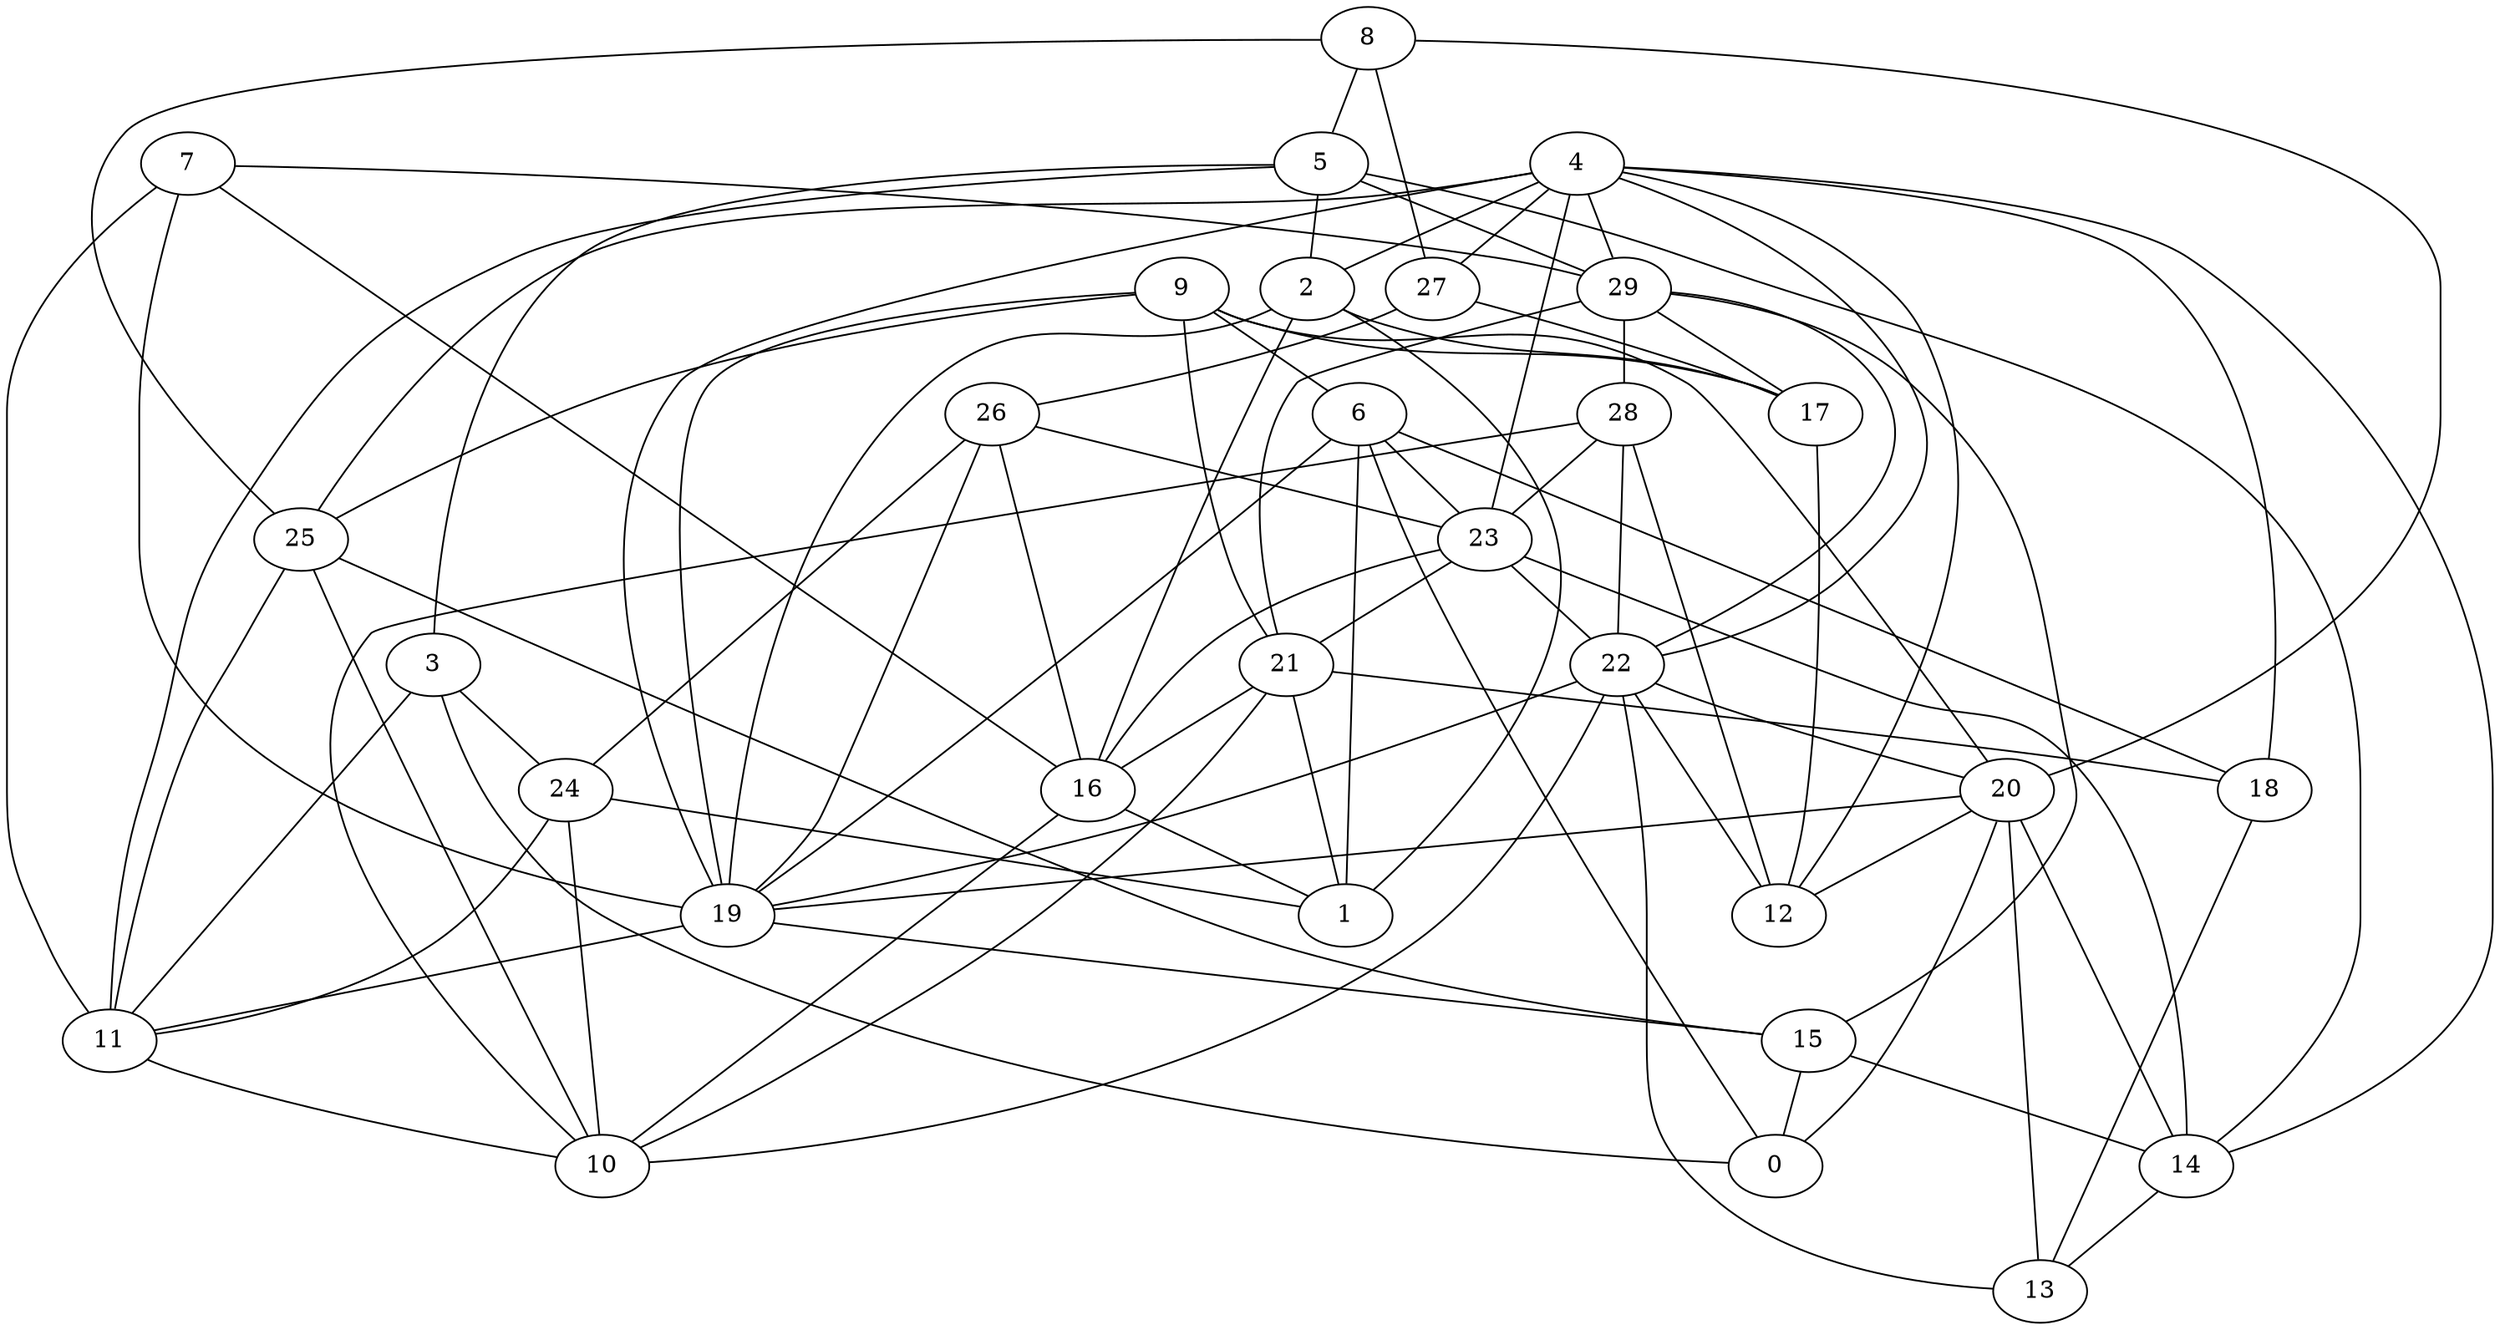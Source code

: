 digraph GG_graph {

subgraph G_graph {
edge [color = black]
"29" -> "21" [dir = none]
"29" -> "28" [dir = none]
"15" -> "0" [dir = none]
"15" -> "14" [dir = none]
"4" -> "12" [dir = none]
"4" -> "14" [dir = none]
"4" -> "27" [dir = none]
"4" -> "2" [dir = none]
"4" -> "19" [dir = none]
"4" -> "23" [dir = none]
"4" -> "22" [dir = none]
"4" -> "18" [dir = none]
"18" -> "13" [dir = none]
"5" -> "29" [dir = none]
"5" -> "14" [dir = none]
"5" -> "11" [dir = none]
"5" -> "2" [dir = none]
"5" -> "3" [dir = none]
"27" -> "26" [dir = none]
"26" -> "24" [dir = none]
"26" -> "16" [dir = none]
"26" -> "23" [dir = none]
"20" -> "19" [dir = none]
"20" -> "0" [dir = none]
"20" -> "13" [dir = none]
"20" -> "12" [dir = none]
"23" -> "21" [dir = none]
"23" -> "16" [dir = none]
"23" -> "22" [dir = none]
"23" -> "14" [dir = none]
"21" -> "18" [dir = none]
"21" -> "10" [dir = none]
"21" -> "16" [dir = none]
"8" -> "5" [dir = none]
"8" -> "20" [dir = none]
"28" -> "12" [dir = none]
"28" -> "23" [dir = none]
"7" -> "11" [dir = none]
"7" -> "16" [dir = none]
"16" -> "1" [dir = none]
"16" -> "10" [dir = none]
"25" -> "15" [dir = none]
"25" -> "10" [dir = none]
"2" -> "1" [dir = none]
"2" -> "19" [dir = none]
"2" -> "17" [dir = none]
"9" -> "6" [dir = none]
"9" -> "19" [dir = none]
"9" -> "20" [dir = none]
"22" -> "19" [dir = none]
"22" -> "20" [dir = none]
"22" -> "10" [dir = none]
"17" -> "12" [dir = none]
"24" -> "1" [dir = none]
"19" -> "11" [dir = none]
"19" -> "15" [dir = none]
"3" -> "11" [dir = none]
"6" -> "19" [dir = none]
"6" -> "0" [dir = none]
"3" -> "24" [dir = none]
"21" -> "1" [dir = none]
"27" -> "17" [dir = none]
"7" -> "19" [dir = none]
"2" -> "16" [dir = none]
"29" -> "17" [dir = none]
"6" -> "18" [dir = none]
"4" -> "29" [dir = none]
"26" -> "19" [dir = none]
"8" -> "27" [dir = none]
"9" -> "25" [dir = none]
"20" -> "14" [dir = none]
"28" -> "22" [dir = none]
"29" -> "22" [dir = none]
"28" -> "10" [dir = none]
"4" -> "25" [dir = none]
"11" -> "10" [dir = none]
"25" -> "11" [dir = none]
"7" -> "29" [dir = none]
"14" -> "13" [dir = none]
"6" -> "23" [dir = none]
"24" -> "11" [dir = none]
"9" -> "17" [dir = none]
"3" -> "0" [dir = none]
"8" -> "25" [dir = none]
"22" -> "13" [dir = none]
"6" -> "1" [dir = none]
"29" -> "15" [dir = none]
"9" -> "21" [dir = none]
"24" -> "10" [dir = none]
"22" -> "12" [dir = none]
}

}
